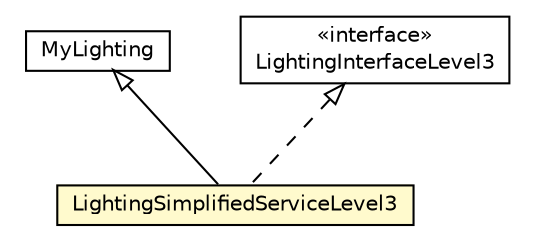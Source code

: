 #!/usr/local/bin/dot
#
# Class diagram 
# Generated by UMLGraph version R5_6-24-gf6e263 (http://www.umlgraph.org/)
#

digraph G {
	edge [fontname="Helvetica",fontsize=10,labelfontname="Helvetica",labelfontsize=10];
	node [fontname="Helvetica",fontsize=10,shape=plaintext];
	nodesep=0.25;
	ranksep=0.5;
	// org.universAAL.samples.lighting.server.LightingSimplifiedServiceLevel3
	c5304423 [label=<<table title="org.universAAL.samples.lighting.server.LightingSimplifiedServiceLevel3" border="0" cellborder="1" cellspacing="0" cellpadding="2" port="p" bgcolor="lemonChiffon" href="./LightingSimplifiedServiceLevel3.html">
		<tr><td><table border="0" cellspacing="0" cellpadding="1">
<tr><td align="center" balign="center"> LightingSimplifiedServiceLevel3 </td></tr>
		</table></td></tr>
		</table>>, URL="./LightingSimplifiedServiceLevel3.html", fontname="Helvetica", fontcolor="black", fontsize=10.0];
	// org.universAAL.samples.lighting.server.unit_impl.MyLighting
	c5304431 [label=<<table title="org.universAAL.samples.lighting.server.unit_impl.MyLighting" border="0" cellborder="1" cellspacing="0" cellpadding="2" port="p" href="./unit_impl/MyLighting.html">
		<tr><td><table border="0" cellspacing="0" cellpadding="1">
<tr><td align="center" balign="center"> MyLighting </td></tr>
		</table></td></tr>
		</table>>, URL="./unit_impl/MyLighting.html", fontname="Helvetica", fontcolor="black", fontsize=10.0];
	// org.universAAL.ontology.lighting.simple.LightingInterfaceLevel3
	c5304483 [label=<<table title="org.universAAL.ontology.lighting.simple.LightingInterfaceLevel3" border="0" cellborder="1" cellspacing="0" cellpadding="2" port="p" href="../../../ontology/lighting/simple/LightingInterfaceLevel3.html">
		<tr><td><table border="0" cellspacing="0" cellpadding="1">
<tr><td align="center" balign="center"> &#171;interface&#187; </td></tr>
<tr><td align="center" balign="center"> LightingInterfaceLevel3 </td></tr>
		</table></td></tr>
		</table>>, URL="../../../ontology/lighting/simple/LightingInterfaceLevel3.html", fontname="Helvetica", fontcolor="black", fontsize=10.0];
	//org.universAAL.samples.lighting.server.LightingSimplifiedServiceLevel3 extends org.universAAL.samples.lighting.server.unit_impl.MyLighting
	c5304431:p -> c5304423:p [dir=back,arrowtail=empty];
	//org.universAAL.samples.lighting.server.LightingSimplifiedServiceLevel3 implements org.universAAL.ontology.lighting.simple.LightingInterfaceLevel3
	c5304483:p -> c5304423:p [dir=back,arrowtail=empty,style=dashed];
}

